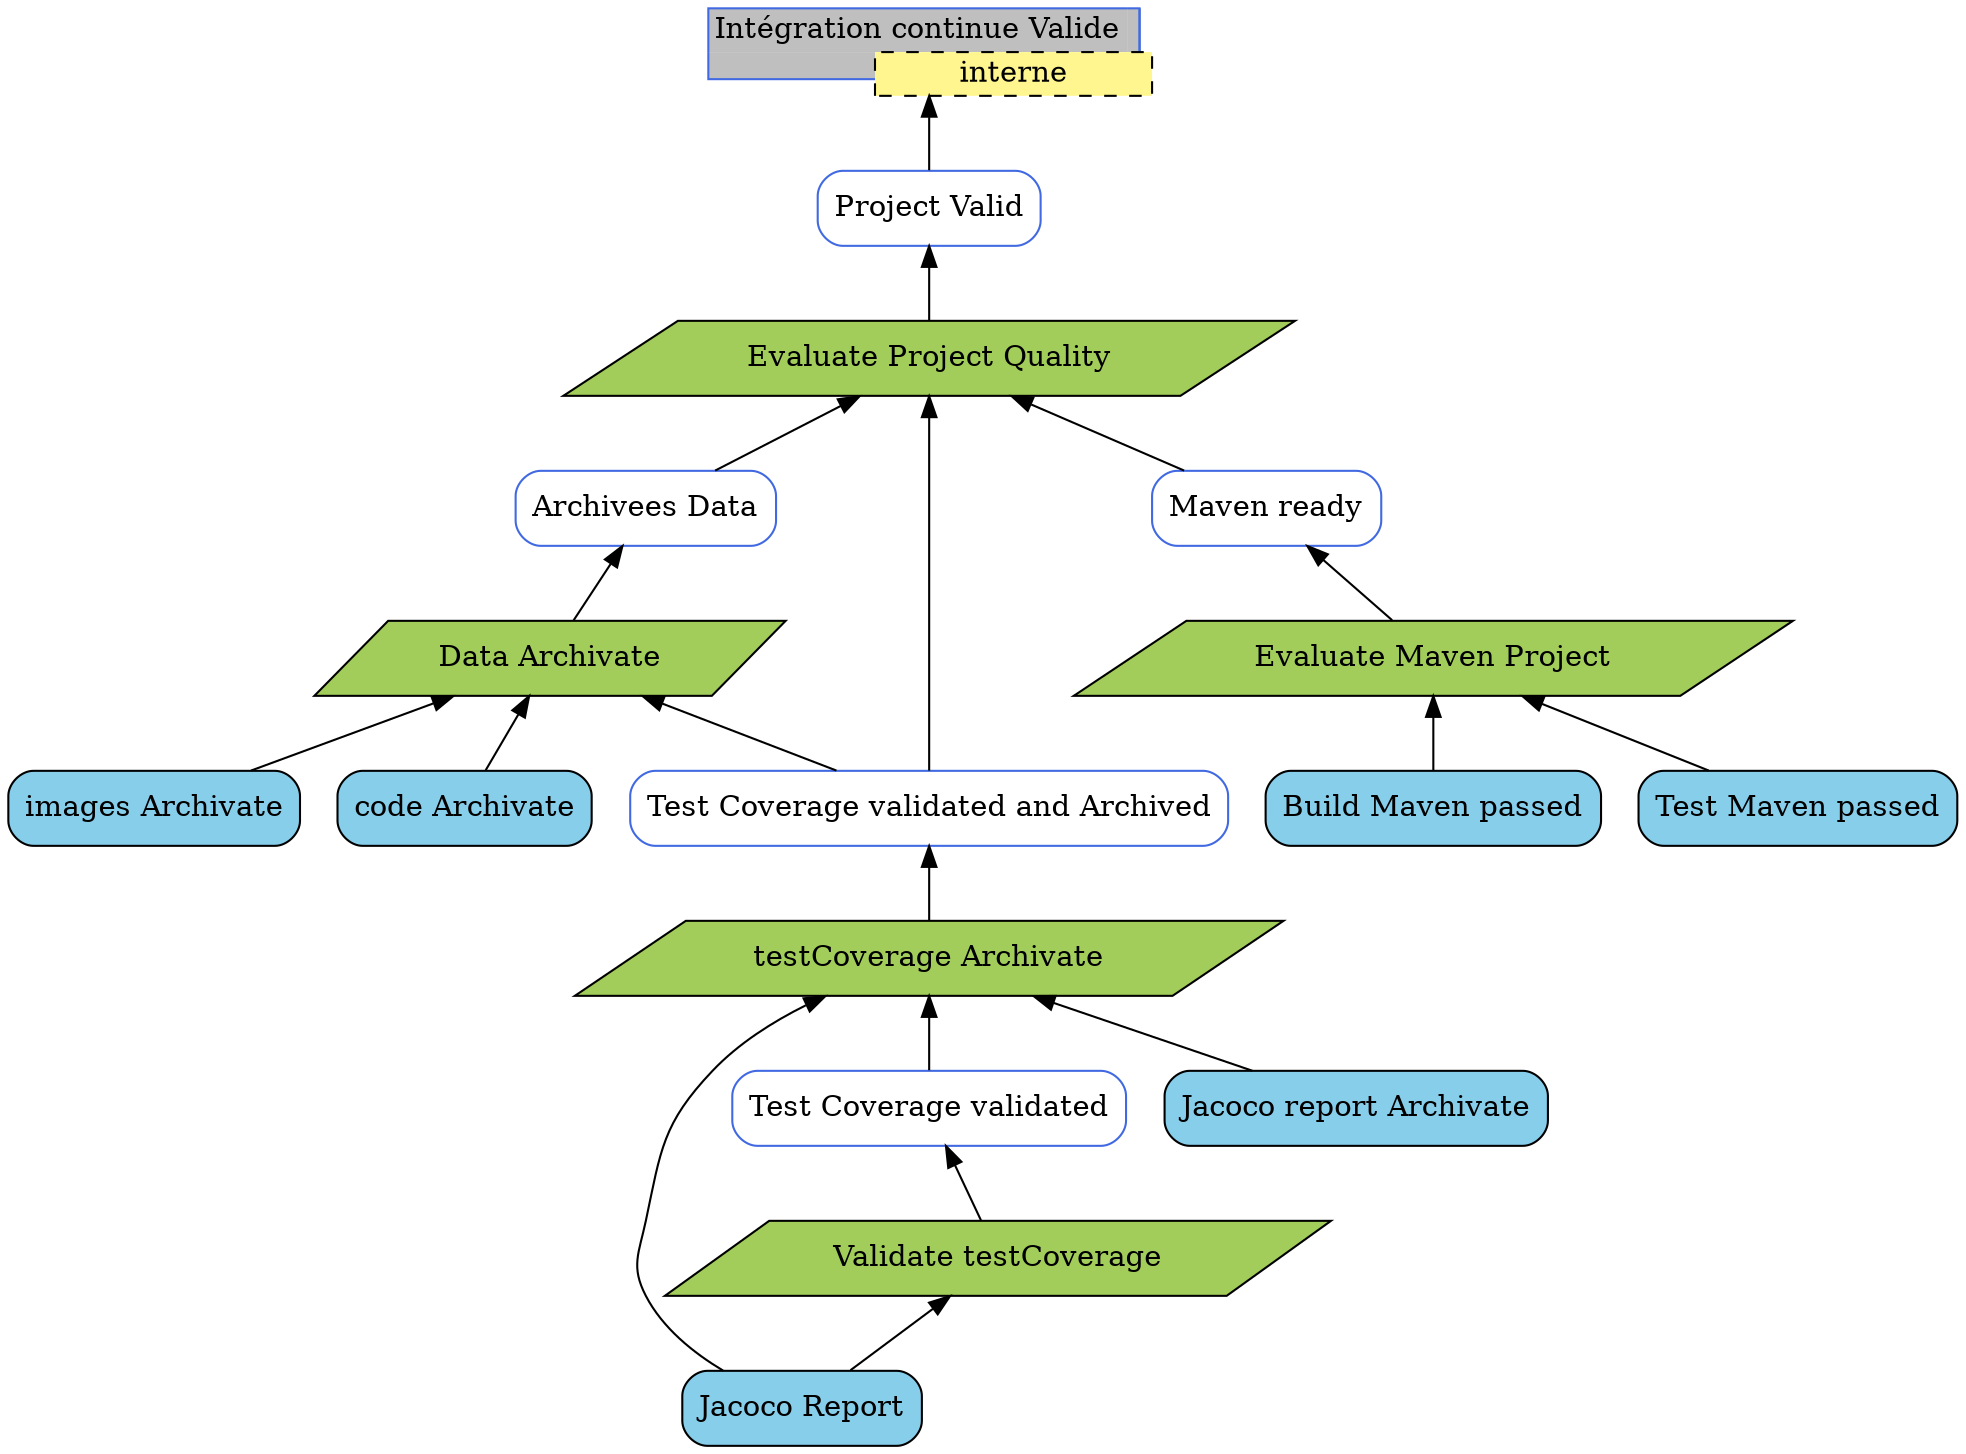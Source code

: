 digraph "G" {
graph ["rankdir"="BT"]
"C" ["shape"="none","margin"="0","label"=<<table cellspacing="0" cellborder="1" border="0"><tr><td COLSPAN="2" sides="LT" BGCOLOR="gray75" COLOR="royalblue">Intégration continue Valide</td><td sides="TR" BGCOLOR="gray75" COLOR="royalblue"></td><td sides="L" COLOR="royalblue"></td></tr><tr><td sides="LB" BGCOLOR="gray75" COLOR="royalblue"></td><td sides="LTRB" ROWSPAN="2" colspan="3" port="a" BGCOLOR="khaki1" style="dashed">interne</td></tr></table>>]
"PV" ["shape"="box","style"="filled,rounded","color"="royalblue","fillcolor"="none","label"="Project Valid"]
"AJS" ["shape"="box","style"="filled,rounded","color"="royalblue","fillcolor"="none","label"="Test Coverage validated and Archived"]
"SD" ["shape"="polygon","style"="filled","fillcolor"="darkolivegreen3","sides"="4","skew"=".4","label"="Data Archivate"]
"ASC" ["shape"="box","style"="filled,rounded","color"="royalblue","fillcolor"="none","label"="Archivees Data"]
"SE" ["shape"="polygon","style"="filled","fillcolor"="darkolivegreen3","sides"="4","skew"=".4","label"="Evaluate Project Quality"]
"BM" ["shape"="box","style"="filled,rounded","fillcolor"="skyblue","label"="Build Maven passed"]
"SM" ["shape"="polygon","style"="filled","fillcolor"="darkolivegreen3","sides"="4","skew"=".4","label"="Evaluate Maven Project"]
"M" ["shape"="box","style"="filled,rounded","color"="royalblue","fillcolor"="none","label"="Maven ready"]
"SJA" ["shape"="polygon","style"="filled","fillcolor"="darkolivegreen3","sides"="4","skew"=".4","label"="testCoverage Archivate"]
"JV" ["shape"="box","style"="filled,rounded","color"="royalblue","fillcolor"="none","label"="Test Coverage validated"]
"JA" ["shape"="box","style"="filled,rounded","fillcolor"="skyblue","label"="Jacoco report Archivate"]
"SJ" ["shape"="polygon","style"="filled","fillcolor"="darkolivegreen3","sides"="4","skew"=".4","label"="Validate testCoverage"]
"IA" ["shape"="box","style"="filled,rounded","fillcolor"="skyblue","label"="images Archivate"]
"RJ" ["shape"="box","style"="filled,rounded","fillcolor"="skyblue","label"="Jacoco Report"]
"TM" ["shape"="box","style"="filled,rounded","fillcolor"="skyblue","label"="Test Maven passed"]
"CA" ["shape"="box","style"="filled,rounded","fillcolor"="skyblue","label"="code Archivate"]
"PV" -> "C"
"AJS" -> "SD"
"AJS" -> "SE"
"SD" -> "ASC"
"ASC" -> "SE"
"SE" -> "PV"
"BM" -> "SM"
"SM" -> "M"
"M" -> "SE"
"SJA" -> "AJS"
"JV" -> "SJA"
"JA" -> "SJA"
"SJ" -> "JV"
"IA" -> "SD"
"RJ" -> "SJ"
"RJ" -> "SJA"
"TM" -> "SM"
"CA" -> "SD"
}